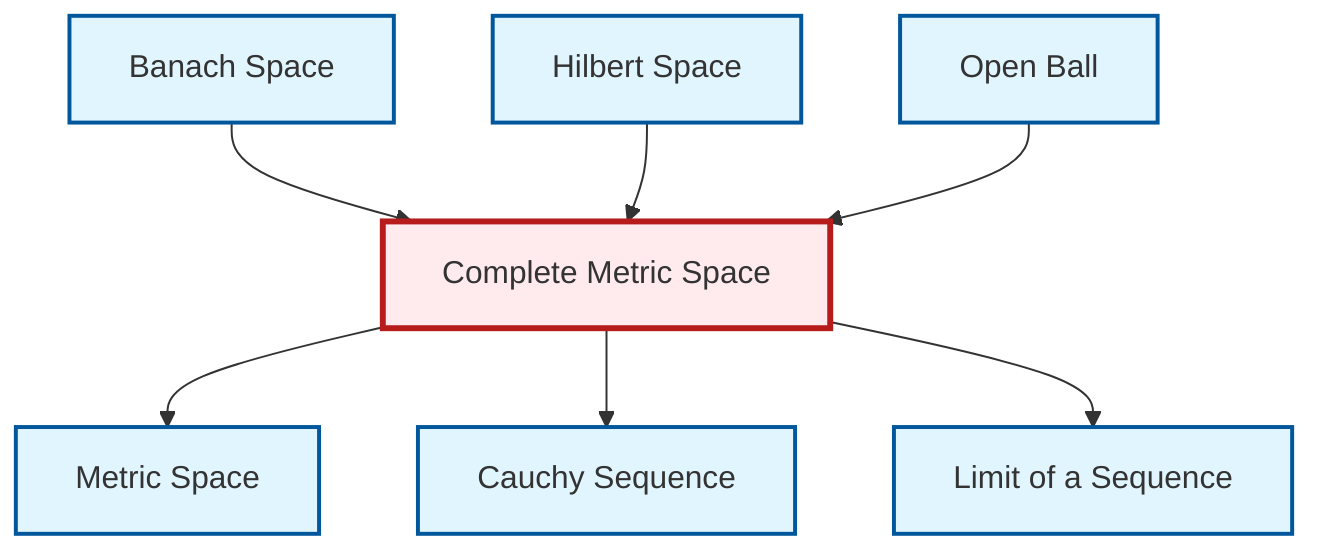 graph TD
    classDef definition fill:#e1f5fe,stroke:#01579b,stroke-width:2px
    classDef theorem fill:#f3e5f5,stroke:#4a148c,stroke-width:2px
    classDef axiom fill:#fff3e0,stroke:#e65100,stroke-width:2px
    classDef example fill:#e8f5e9,stroke:#1b5e20,stroke-width:2px
    classDef current fill:#ffebee,stroke:#b71c1c,stroke-width:3px
    def-open-ball["Open Ball"]:::definition
    def-complete-metric-space["Complete Metric Space"]:::definition
    def-metric-space["Metric Space"]:::definition
    def-cauchy-sequence["Cauchy Sequence"]:::definition
    def-banach-space["Banach Space"]:::definition
    def-hilbert-space["Hilbert Space"]:::definition
    def-limit["Limit of a Sequence"]:::definition
    def-banach-space --> def-complete-metric-space
    def-hilbert-space --> def-complete-metric-space
    def-open-ball --> def-complete-metric-space
    def-complete-metric-space --> def-metric-space
    def-complete-metric-space --> def-cauchy-sequence
    def-complete-metric-space --> def-limit
    class def-complete-metric-space current